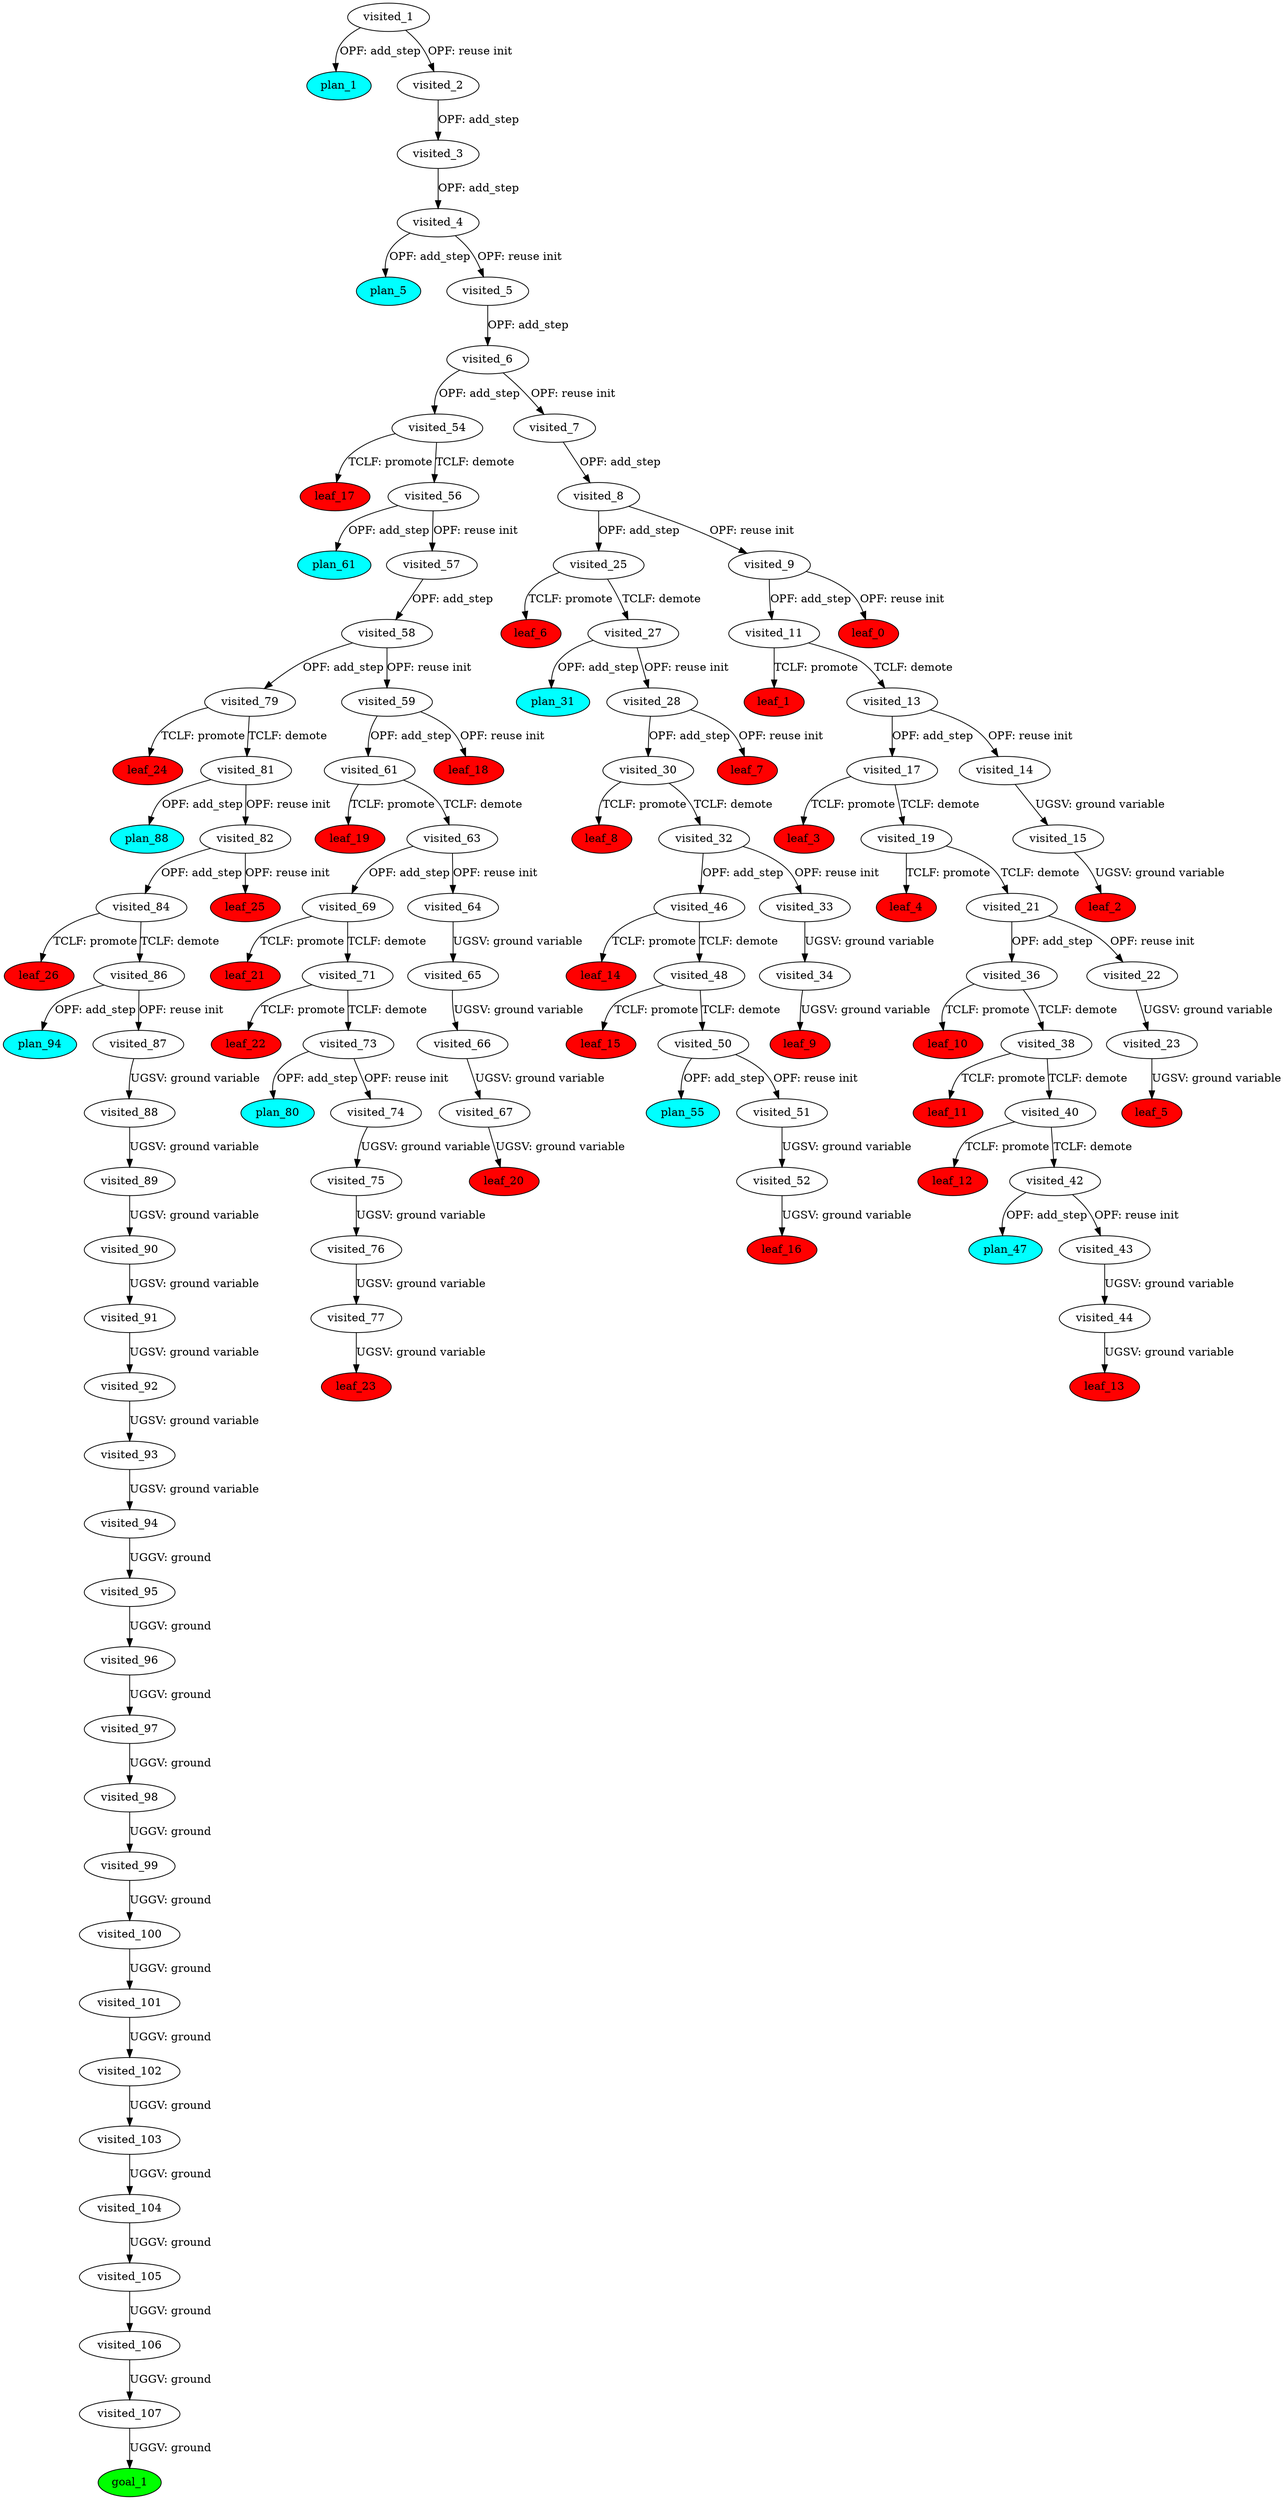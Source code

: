 digraph {
	"f42050e8-3730-bf79-913a-27afa9179e02" [label=plan_0 fillcolor=cyan style=filled]
	"f42050e8-3730-bf79-913a-27afa9179e02" [label=visited_1 fillcolor=white style=filled]
	"bcdc99ef-1485-2949-8bf6-40eaa244496a" [label=plan_1 fillcolor=cyan style=filled]
	"f42050e8-3730-bf79-913a-27afa9179e02" -> "bcdc99ef-1485-2949-8bf6-40eaa244496a" [label="OPF: add_step"]
	"14c08edd-95f9-a545-a315-0039ced7430d" [label=plan_2 fillcolor=cyan style=filled]
	"f42050e8-3730-bf79-913a-27afa9179e02" -> "14c08edd-95f9-a545-a315-0039ced7430d" [label="OPF: reuse init"]
	"14c08edd-95f9-a545-a315-0039ced7430d" [label=visited_2 fillcolor=white style=filled]
	"7b1463c9-30bf-7f5a-b01d-e9361527690a" [label=plan_3 fillcolor=cyan style=filled]
	"14c08edd-95f9-a545-a315-0039ced7430d" -> "7b1463c9-30bf-7f5a-b01d-e9361527690a" [label="OPF: add_step"]
	"7b1463c9-30bf-7f5a-b01d-e9361527690a" [label=visited_3 fillcolor=white style=filled]
	"d0116cb3-8bb7-ecee-15c5-35c928c635ff" [label=plan_4 fillcolor=cyan style=filled]
	"7b1463c9-30bf-7f5a-b01d-e9361527690a" -> "d0116cb3-8bb7-ecee-15c5-35c928c635ff" [label="OPF: add_step"]
	"d0116cb3-8bb7-ecee-15c5-35c928c635ff" [label=visited_4 fillcolor=white style=filled]
	"a2fcab34-5868-ffda-60bd-c6623ee07bb3" [label=plan_5 fillcolor=cyan style=filled]
	"d0116cb3-8bb7-ecee-15c5-35c928c635ff" -> "a2fcab34-5868-ffda-60bd-c6623ee07bb3" [label="OPF: add_step"]
	"0a148b9f-b6db-95fb-8d73-7aa20ab832ea" [label=plan_6 fillcolor=cyan style=filled]
	"d0116cb3-8bb7-ecee-15c5-35c928c635ff" -> "0a148b9f-b6db-95fb-8d73-7aa20ab832ea" [label="OPF: reuse init"]
	"0a148b9f-b6db-95fb-8d73-7aa20ab832ea" [label=visited_5 fillcolor=white style=filled]
	"681f9515-0d93-d08b-7842-cbc6a0011ba6" [label=plan_7 fillcolor=cyan style=filled]
	"0a148b9f-b6db-95fb-8d73-7aa20ab832ea" -> "681f9515-0d93-d08b-7842-cbc6a0011ba6" [label="OPF: add_step"]
	"681f9515-0d93-d08b-7842-cbc6a0011ba6" [label=visited_6 fillcolor=white style=filled]
	"42f8bae4-0145-d3df-bd0e-be4e877f867c" [label=plan_8 fillcolor=cyan style=filled]
	"681f9515-0d93-d08b-7842-cbc6a0011ba6" -> "42f8bae4-0145-d3df-bd0e-be4e877f867c" [label="OPF: add_step"]
	"a52aea24-9248-9bee-858f-ab602bbe35ea" [label=plan_9 fillcolor=cyan style=filled]
	"681f9515-0d93-d08b-7842-cbc6a0011ba6" -> "a52aea24-9248-9bee-858f-ab602bbe35ea" [label="OPF: reuse init"]
	"a52aea24-9248-9bee-858f-ab602bbe35ea" [label=visited_7 fillcolor=white style=filled]
	"4eb818dd-bb05-70e4-aabf-222fab640937" [label=plan_10 fillcolor=cyan style=filled]
	"a52aea24-9248-9bee-858f-ab602bbe35ea" -> "4eb818dd-bb05-70e4-aabf-222fab640937" [label="OPF: add_step"]
	"4eb818dd-bb05-70e4-aabf-222fab640937" [label=visited_8 fillcolor=white style=filled]
	"b89b9722-3aa4-ecd7-c9e5-8ebc673d4de0" [label=plan_11 fillcolor=cyan style=filled]
	"4eb818dd-bb05-70e4-aabf-222fab640937" -> "b89b9722-3aa4-ecd7-c9e5-8ebc673d4de0" [label="OPF: add_step"]
	"d4961e60-2daf-33de-84cc-98eb803f8f00" [label=plan_12 fillcolor=cyan style=filled]
	"4eb818dd-bb05-70e4-aabf-222fab640937" -> "d4961e60-2daf-33de-84cc-98eb803f8f00" [label="OPF: reuse init"]
	"d4961e60-2daf-33de-84cc-98eb803f8f00" [label=visited_9 fillcolor=white style=filled]
	"b9ba04a8-54e0-8a94-4682-ca38fb780253" [label=plan_13 fillcolor=cyan style=filled]
	"d4961e60-2daf-33de-84cc-98eb803f8f00" -> "b9ba04a8-54e0-8a94-4682-ca38fb780253" [label="OPF: add_step"]
	"170e0447-1a28-2f20-ce52-9b862433d80d" [label=plan_14 fillcolor=cyan style=filled]
	"d4961e60-2daf-33de-84cc-98eb803f8f00" -> "170e0447-1a28-2f20-ce52-9b862433d80d" [label="OPF: reuse init"]
	"170e0447-1a28-2f20-ce52-9b862433d80d" [label=visited_10 fillcolor=white style=filled]
	"170e0447-1a28-2f20-ce52-9b862433d80d" [label=leaf_0 fillcolor=red style=filled]
	"b9ba04a8-54e0-8a94-4682-ca38fb780253" [label=visited_11 fillcolor=white style=filled]
	"0c5f606f-8b5c-59ef-1faf-f7a0c991484d" [label=plan_15 fillcolor=cyan style=filled]
	"b9ba04a8-54e0-8a94-4682-ca38fb780253" -> "0c5f606f-8b5c-59ef-1faf-f7a0c991484d" [label="TCLF: promote"]
	"3db87d15-32d8-aff9-f9c0-48829b40bb90" [label=plan_16 fillcolor=cyan style=filled]
	"b9ba04a8-54e0-8a94-4682-ca38fb780253" -> "3db87d15-32d8-aff9-f9c0-48829b40bb90" [label="TCLF: demote"]
	"0c5f606f-8b5c-59ef-1faf-f7a0c991484d" [label=visited_12 fillcolor=white style=filled]
	"0c5f606f-8b5c-59ef-1faf-f7a0c991484d" [label=leaf_1 fillcolor=red style=filled]
	"3db87d15-32d8-aff9-f9c0-48829b40bb90" [label=visited_13 fillcolor=white style=filled]
	"adc4b86d-a180-ee9b-1767-370097e3ab40" [label=plan_17 fillcolor=cyan style=filled]
	"3db87d15-32d8-aff9-f9c0-48829b40bb90" -> "adc4b86d-a180-ee9b-1767-370097e3ab40" [label="OPF: add_step"]
	"e958c745-02bb-657d-0225-51d2e44e923a" [label=plan_18 fillcolor=cyan style=filled]
	"3db87d15-32d8-aff9-f9c0-48829b40bb90" -> "e958c745-02bb-657d-0225-51d2e44e923a" [label="OPF: reuse init"]
	"e958c745-02bb-657d-0225-51d2e44e923a" [label=visited_14 fillcolor=white style=filled]
	"06cd3e3b-d202-6202-356d-98962f50f0fb" [label=plan_19 fillcolor=cyan style=filled]
	"e958c745-02bb-657d-0225-51d2e44e923a" -> "06cd3e3b-d202-6202-356d-98962f50f0fb" [label="UGSV: ground variable"]
	"06cd3e3b-d202-6202-356d-98962f50f0fb" [label=visited_15 fillcolor=white style=filled]
	"6a3eed4f-c754-7e4d-55a7-97311b53b124" [label=plan_20 fillcolor=cyan style=filled]
	"06cd3e3b-d202-6202-356d-98962f50f0fb" -> "6a3eed4f-c754-7e4d-55a7-97311b53b124" [label="UGSV: ground variable"]
	"6a3eed4f-c754-7e4d-55a7-97311b53b124" [label=visited_16 fillcolor=white style=filled]
	"6a3eed4f-c754-7e4d-55a7-97311b53b124" [label=leaf_2 fillcolor=red style=filled]
	"adc4b86d-a180-ee9b-1767-370097e3ab40" [label=visited_17 fillcolor=white style=filled]
	"7f527025-b3ed-3b04-a307-840278e6e25e" [label=plan_21 fillcolor=cyan style=filled]
	"adc4b86d-a180-ee9b-1767-370097e3ab40" -> "7f527025-b3ed-3b04-a307-840278e6e25e" [label="TCLF: promote"]
	"d2b2cf4b-489d-3b8a-bab0-dbe0438e1bb9" [label=plan_22 fillcolor=cyan style=filled]
	"adc4b86d-a180-ee9b-1767-370097e3ab40" -> "d2b2cf4b-489d-3b8a-bab0-dbe0438e1bb9" [label="TCLF: demote"]
	"7f527025-b3ed-3b04-a307-840278e6e25e" [label=visited_18 fillcolor=white style=filled]
	"7f527025-b3ed-3b04-a307-840278e6e25e" [label=leaf_3 fillcolor=red style=filled]
	"d2b2cf4b-489d-3b8a-bab0-dbe0438e1bb9" [label=visited_19 fillcolor=white style=filled]
	"f5dab6fe-1ea4-b89d-9898-2e99fa9fdbb3" [label=plan_23 fillcolor=cyan style=filled]
	"d2b2cf4b-489d-3b8a-bab0-dbe0438e1bb9" -> "f5dab6fe-1ea4-b89d-9898-2e99fa9fdbb3" [label="TCLF: promote"]
	"eaab0629-6a5e-ec28-e86e-8c8db98b06f3" [label=plan_24 fillcolor=cyan style=filled]
	"d2b2cf4b-489d-3b8a-bab0-dbe0438e1bb9" -> "eaab0629-6a5e-ec28-e86e-8c8db98b06f3" [label="TCLF: demote"]
	"f5dab6fe-1ea4-b89d-9898-2e99fa9fdbb3" [label=visited_20 fillcolor=white style=filled]
	"f5dab6fe-1ea4-b89d-9898-2e99fa9fdbb3" [label=leaf_4 fillcolor=red style=filled]
	"eaab0629-6a5e-ec28-e86e-8c8db98b06f3" [label=visited_21 fillcolor=white style=filled]
	"ae1c64c6-9efd-a9e9-e1dd-2f7f00c976e5" [label=plan_25 fillcolor=cyan style=filled]
	"eaab0629-6a5e-ec28-e86e-8c8db98b06f3" -> "ae1c64c6-9efd-a9e9-e1dd-2f7f00c976e5" [label="OPF: add_step"]
	"37309e25-f10c-b4f0-285d-9795b9138441" [label=plan_26 fillcolor=cyan style=filled]
	"eaab0629-6a5e-ec28-e86e-8c8db98b06f3" -> "37309e25-f10c-b4f0-285d-9795b9138441" [label="OPF: reuse init"]
	"37309e25-f10c-b4f0-285d-9795b9138441" [label=visited_22 fillcolor=white style=filled]
	"4667b057-7387-de41-3d79-f8b612d0ff7d" [label=plan_27 fillcolor=cyan style=filled]
	"37309e25-f10c-b4f0-285d-9795b9138441" -> "4667b057-7387-de41-3d79-f8b612d0ff7d" [label="UGSV: ground variable"]
	"4667b057-7387-de41-3d79-f8b612d0ff7d" [label=visited_23 fillcolor=white style=filled]
	"0956f0e5-ef0c-1132-4151-55db179c0a64" [label=plan_28 fillcolor=cyan style=filled]
	"4667b057-7387-de41-3d79-f8b612d0ff7d" -> "0956f0e5-ef0c-1132-4151-55db179c0a64" [label="UGSV: ground variable"]
	"0956f0e5-ef0c-1132-4151-55db179c0a64" [label=visited_24 fillcolor=white style=filled]
	"0956f0e5-ef0c-1132-4151-55db179c0a64" [label=leaf_5 fillcolor=red style=filled]
	"b89b9722-3aa4-ecd7-c9e5-8ebc673d4de0" [label=visited_25 fillcolor=white style=filled]
	"0af87147-bf44-ea67-f0cf-99906841667c" [label=plan_29 fillcolor=cyan style=filled]
	"b89b9722-3aa4-ecd7-c9e5-8ebc673d4de0" -> "0af87147-bf44-ea67-f0cf-99906841667c" [label="TCLF: promote"]
	"0570ea72-a167-00f7-5de8-f62bd45f8e7f" [label=plan_30 fillcolor=cyan style=filled]
	"b89b9722-3aa4-ecd7-c9e5-8ebc673d4de0" -> "0570ea72-a167-00f7-5de8-f62bd45f8e7f" [label="TCLF: demote"]
	"0af87147-bf44-ea67-f0cf-99906841667c" [label=visited_26 fillcolor=white style=filled]
	"0af87147-bf44-ea67-f0cf-99906841667c" [label=leaf_6 fillcolor=red style=filled]
	"0570ea72-a167-00f7-5de8-f62bd45f8e7f" [label=visited_27 fillcolor=white style=filled]
	"3cd68ac3-5665-dd0b-cac2-9f1dc72c3764" [label=plan_31 fillcolor=cyan style=filled]
	"0570ea72-a167-00f7-5de8-f62bd45f8e7f" -> "3cd68ac3-5665-dd0b-cac2-9f1dc72c3764" [label="OPF: add_step"]
	"129b1e2d-74a4-1600-af56-2306276c01fb" [label=plan_32 fillcolor=cyan style=filled]
	"0570ea72-a167-00f7-5de8-f62bd45f8e7f" -> "129b1e2d-74a4-1600-af56-2306276c01fb" [label="OPF: reuse init"]
	"129b1e2d-74a4-1600-af56-2306276c01fb" [label=visited_28 fillcolor=white style=filled]
	"367d9053-bec2-e40d-f0b8-1b2952044e75" [label=plan_33 fillcolor=cyan style=filled]
	"129b1e2d-74a4-1600-af56-2306276c01fb" -> "367d9053-bec2-e40d-f0b8-1b2952044e75" [label="OPF: add_step"]
	"728ac5fd-fc32-964b-871e-8c56cb3738c2" [label=plan_34 fillcolor=cyan style=filled]
	"129b1e2d-74a4-1600-af56-2306276c01fb" -> "728ac5fd-fc32-964b-871e-8c56cb3738c2" [label="OPF: reuse init"]
	"728ac5fd-fc32-964b-871e-8c56cb3738c2" [label=visited_29 fillcolor=white style=filled]
	"728ac5fd-fc32-964b-871e-8c56cb3738c2" [label=leaf_7 fillcolor=red style=filled]
	"367d9053-bec2-e40d-f0b8-1b2952044e75" [label=visited_30 fillcolor=white style=filled]
	"e4cb277f-bc95-a041-8cdf-b034e9a84c51" [label=plan_35 fillcolor=cyan style=filled]
	"367d9053-bec2-e40d-f0b8-1b2952044e75" -> "e4cb277f-bc95-a041-8cdf-b034e9a84c51" [label="TCLF: promote"]
	"0bce8eeb-684f-1e52-22f1-5aad8752d9fb" [label=plan_36 fillcolor=cyan style=filled]
	"367d9053-bec2-e40d-f0b8-1b2952044e75" -> "0bce8eeb-684f-1e52-22f1-5aad8752d9fb" [label="TCLF: demote"]
	"e4cb277f-bc95-a041-8cdf-b034e9a84c51" [label=visited_31 fillcolor=white style=filled]
	"e4cb277f-bc95-a041-8cdf-b034e9a84c51" [label=leaf_8 fillcolor=red style=filled]
	"0bce8eeb-684f-1e52-22f1-5aad8752d9fb" [label=visited_32 fillcolor=white style=filled]
	"5fd24b9a-a527-9af5-3bd6-df9b36430f4d" [label=plan_37 fillcolor=cyan style=filled]
	"0bce8eeb-684f-1e52-22f1-5aad8752d9fb" -> "5fd24b9a-a527-9af5-3bd6-df9b36430f4d" [label="OPF: add_step"]
	"929d778e-9fde-2d5f-c441-c3db6bb57af7" [label=plan_38 fillcolor=cyan style=filled]
	"0bce8eeb-684f-1e52-22f1-5aad8752d9fb" -> "929d778e-9fde-2d5f-c441-c3db6bb57af7" [label="OPF: reuse init"]
	"929d778e-9fde-2d5f-c441-c3db6bb57af7" [label=visited_33 fillcolor=white style=filled]
	"c7d012b0-de9c-cb51-6038-e284ceddadec" [label=plan_39 fillcolor=cyan style=filled]
	"929d778e-9fde-2d5f-c441-c3db6bb57af7" -> "c7d012b0-de9c-cb51-6038-e284ceddadec" [label="UGSV: ground variable"]
	"c7d012b0-de9c-cb51-6038-e284ceddadec" [label=visited_34 fillcolor=white style=filled]
	"99adf607-c26e-3dbd-9acb-0045a449aefa" [label=plan_40 fillcolor=cyan style=filled]
	"c7d012b0-de9c-cb51-6038-e284ceddadec" -> "99adf607-c26e-3dbd-9acb-0045a449aefa" [label="UGSV: ground variable"]
	"99adf607-c26e-3dbd-9acb-0045a449aefa" [label=visited_35 fillcolor=white style=filled]
	"99adf607-c26e-3dbd-9acb-0045a449aefa" [label=leaf_9 fillcolor=red style=filled]
	"ae1c64c6-9efd-a9e9-e1dd-2f7f00c976e5" [label=visited_36 fillcolor=white style=filled]
	"5dbe0139-c895-78d9-8907-19db252a95db" [label=plan_41 fillcolor=cyan style=filled]
	"ae1c64c6-9efd-a9e9-e1dd-2f7f00c976e5" -> "5dbe0139-c895-78d9-8907-19db252a95db" [label="TCLF: promote"]
	"f3b20598-a303-d14f-6254-4d22944baabb" [label=plan_42 fillcolor=cyan style=filled]
	"ae1c64c6-9efd-a9e9-e1dd-2f7f00c976e5" -> "f3b20598-a303-d14f-6254-4d22944baabb" [label="TCLF: demote"]
	"5dbe0139-c895-78d9-8907-19db252a95db" [label=visited_37 fillcolor=white style=filled]
	"5dbe0139-c895-78d9-8907-19db252a95db" [label=leaf_10 fillcolor=red style=filled]
	"f3b20598-a303-d14f-6254-4d22944baabb" [label=visited_38 fillcolor=white style=filled]
	"5492112f-259d-537f-3f8a-16b8919a5591" [label=plan_43 fillcolor=cyan style=filled]
	"f3b20598-a303-d14f-6254-4d22944baabb" -> "5492112f-259d-537f-3f8a-16b8919a5591" [label="TCLF: promote"]
	"05722bc5-4b5e-4a40-1a5a-897790ba1d38" [label=plan_44 fillcolor=cyan style=filled]
	"f3b20598-a303-d14f-6254-4d22944baabb" -> "05722bc5-4b5e-4a40-1a5a-897790ba1d38" [label="TCLF: demote"]
	"5492112f-259d-537f-3f8a-16b8919a5591" [label=visited_39 fillcolor=white style=filled]
	"5492112f-259d-537f-3f8a-16b8919a5591" [label=leaf_11 fillcolor=red style=filled]
	"05722bc5-4b5e-4a40-1a5a-897790ba1d38" [label=visited_40 fillcolor=white style=filled]
	"4f418193-e328-9c3a-801c-bac1c5b56b89" [label=plan_45 fillcolor=cyan style=filled]
	"05722bc5-4b5e-4a40-1a5a-897790ba1d38" -> "4f418193-e328-9c3a-801c-bac1c5b56b89" [label="TCLF: promote"]
	"f99003d8-cad4-13f4-9e68-9a6c91c98ab6" [label=plan_46 fillcolor=cyan style=filled]
	"05722bc5-4b5e-4a40-1a5a-897790ba1d38" -> "f99003d8-cad4-13f4-9e68-9a6c91c98ab6" [label="TCLF: demote"]
	"4f418193-e328-9c3a-801c-bac1c5b56b89" [label=visited_41 fillcolor=white style=filled]
	"4f418193-e328-9c3a-801c-bac1c5b56b89" [label=leaf_12 fillcolor=red style=filled]
	"f99003d8-cad4-13f4-9e68-9a6c91c98ab6" [label=visited_42 fillcolor=white style=filled]
	"2cd4e76d-f40a-b6cf-31c7-8a33db5983d3" [label=plan_47 fillcolor=cyan style=filled]
	"f99003d8-cad4-13f4-9e68-9a6c91c98ab6" -> "2cd4e76d-f40a-b6cf-31c7-8a33db5983d3" [label="OPF: add_step"]
	"4f3b81d6-3745-abe5-bfd0-96b42c85ab3f" [label=plan_48 fillcolor=cyan style=filled]
	"f99003d8-cad4-13f4-9e68-9a6c91c98ab6" -> "4f3b81d6-3745-abe5-bfd0-96b42c85ab3f" [label="OPF: reuse init"]
	"4f3b81d6-3745-abe5-bfd0-96b42c85ab3f" [label=visited_43 fillcolor=white style=filled]
	"386bf5fc-9b52-ba4d-851e-4fe83a6570b5" [label=plan_49 fillcolor=cyan style=filled]
	"4f3b81d6-3745-abe5-bfd0-96b42c85ab3f" -> "386bf5fc-9b52-ba4d-851e-4fe83a6570b5" [label="UGSV: ground variable"]
	"386bf5fc-9b52-ba4d-851e-4fe83a6570b5" [label=visited_44 fillcolor=white style=filled]
	"3e7447a2-a672-d32f-5c9f-0999e869839a" [label=plan_50 fillcolor=cyan style=filled]
	"386bf5fc-9b52-ba4d-851e-4fe83a6570b5" -> "3e7447a2-a672-d32f-5c9f-0999e869839a" [label="UGSV: ground variable"]
	"3e7447a2-a672-d32f-5c9f-0999e869839a" [label=visited_45 fillcolor=white style=filled]
	"3e7447a2-a672-d32f-5c9f-0999e869839a" [label=leaf_13 fillcolor=red style=filled]
	"5fd24b9a-a527-9af5-3bd6-df9b36430f4d" [label=visited_46 fillcolor=white style=filled]
	"fb1eaa6e-d19b-1b23-d602-3639047ad506" [label=plan_51 fillcolor=cyan style=filled]
	"5fd24b9a-a527-9af5-3bd6-df9b36430f4d" -> "fb1eaa6e-d19b-1b23-d602-3639047ad506" [label="TCLF: promote"]
	"e5b23a6d-00c9-578e-d3f8-b32d48e23143" [label=plan_52 fillcolor=cyan style=filled]
	"5fd24b9a-a527-9af5-3bd6-df9b36430f4d" -> "e5b23a6d-00c9-578e-d3f8-b32d48e23143" [label="TCLF: demote"]
	"fb1eaa6e-d19b-1b23-d602-3639047ad506" [label=visited_47 fillcolor=white style=filled]
	"fb1eaa6e-d19b-1b23-d602-3639047ad506" [label=leaf_14 fillcolor=red style=filled]
	"e5b23a6d-00c9-578e-d3f8-b32d48e23143" [label=visited_48 fillcolor=white style=filled]
	"e324f5db-6850-18bf-f5c3-e7f5583d2337" [label=plan_53 fillcolor=cyan style=filled]
	"e5b23a6d-00c9-578e-d3f8-b32d48e23143" -> "e324f5db-6850-18bf-f5c3-e7f5583d2337" [label="TCLF: promote"]
	"247803a1-fb4a-0283-1e28-7c97a9e0917f" [label=plan_54 fillcolor=cyan style=filled]
	"e5b23a6d-00c9-578e-d3f8-b32d48e23143" -> "247803a1-fb4a-0283-1e28-7c97a9e0917f" [label="TCLF: demote"]
	"e324f5db-6850-18bf-f5c3-e7f5583d2337" [label=visited_49 fillcolor=white style=filled]
	"e324f5db-6850-18bf-f5c3-e7f5583d2337" [label=leaf_15 fillcolor=red style=filled]
	"247803a1-fb4a-0283-1e28-7c97a9e0917f" [label=visited_50 fillcolor=white style=filled]
	"9c296b78-90f6-edce-b1f4-e511e6f9c201" [label=plan_55 fillcolor=cyan style=filled]
	"247803a1-fb4a-0283-1e28-7c97a9e0917f" -> "9c296b78-90f6-edce-b1f4-e511e6f9c201" [label="OPF: add_step"]
	"924e48b4-504e-4b66-874c-146ccea6c978" [label=plan_56 fillcolor=cyan style=filled]
	"247803a1-fb4a-0283-1e28-7c97a9e0917f" -> "924e48b4-504e-4b66-874c-146ccea6c978" [label="OPF: reuse init"]
	"924e48b4-504e-4b66-874c-146ccea6c978" [label=visited_51 fillcolor=white style=filled]
	"312997af-d7e3-05d5-407e-85061ec4816d" [label=plan_57 fillcolor=cyan style=filled]
	"924e48b4-504e-4b66-874c-146ccea6c978" -> "312997af-d7e3-05d5-407e-85061ec4816d" [label="UGSV: ground variable"]
	"312997af-d7e3-05d5-407e-85061ec4816d" [label=visited_52 fillcolor=white style=filled]
	"cbd93d47-966d-b02f-3d98-03952621b899" [label=plan_58 fillcolor=cyan style=filled]
	"312997af-d7e3-05d5-407e-85061ec4816d" -> "cbd93d47-966d-b02f-3d98-03952621b899" [label="UGSV: ground variable"]
	"cbd93d47-966d-b02f-3d98-03952621b899" [label=visited_53 fillcolor=white style=filled]
	"cbd93d47-966d-b02f-3d98-03952621b899" [label=leaf_16 fillcolor=red style=filled]
	"42f8bae4-0145-d3df-bd0e-be4e877f867c" [label=visited_54 fillcolor=white style=filled]
	"f58f9bdd-d520-aef5-078a-4dcbdac97c5a" [label=plan_59 fillcolor=cyan style=filled]
	"42f8bae4-0145-d3df-bd0e-be4e877f867c" -> "f58f9bdd-d520-aef5-078a-4dcbdac97c5a" [label="TCLF: promote"]
	"3946ad23-c098-e2b4-7a79-8ed42a0bfd9f" [label=plan_60 fillcolor=cyan style=filled]
	"42f8bae4-0145-d3df-bd0e-be4e877f867c" -> "3946ad23-c098-e2b4-7a79-8ed42a0bfd9f" [label="TCLF: demote"]
	"f58f9bdd-d520-aef5-078a-4dcbdac97c5a" [label=visited_55 fillcolor=white style=filled]
	"f58f9bdd-d520-aef5-078a-4dcbdac97c5a" [label=leaf_17 fillcolor=red style=filled]
	"3946ad23-c098-e2b4-7a79-8ed42a0bfd9f" [label=visited_56 fillcolor=white style=filled]
	"da2a4996-aaef-7529-01aa-db8000401b20" [label=plan_61 fillcolor=cyan style=filled]
	"3946ad23-c098-e2b4-7a79-8ed42a0bfd9f" -> "da2a4996-aaef-7529-01aa-db8000401b20" [label="OPF: add_step"]
	"4b045067-1481-b96b-477c-bc8ca5f604d7" [label=plan_62 fillcolor=cyan style=filled]
	"3946ad23-c098-e2b4-7a79-8ed42a0bfd9f" -> "4b045067-1481-b96b-477c-bc8ca5f604d7" [label="OPF: reuse init"]
	"4b045067-1481-b96b-477c-bc8ca5f604d7" [label=visited_57 fillcolor=white style=filled]
	"db9b318b-12ba-cc10-9b45-caa9a13ea32a" [label=plan_63 fillcolor=cyan style=filled]
	"4b045067-1481-b96b-477c-bc8ca5f604d7" -> "db9b318b-12ba-cc10-9b45-caa9a13ea32a" [label="OPF: add_step"]
	"db9b318b-12ba-cc10-9b45-caa9a13ea32a" [label=visited_58 fillcolor=white style=filled]
	"04fb7e52-5834-75e1-231f-167698a7e77b" [label=plan_64 fillcolor=cyan style=filled]
	"db9b318b-12ba-cc10-9b45-caa9a13ea32a" -> "04fb7e52-5834-75e1-231f-167698a7e77b" [label="OPF: add_step"]
	"2bd6f0fb-ee3c-8687-b704-eced5b9df42d" [label=plan_65 fillcolor=cyan style=filled]
	"db9b318b-12ba-cc10-9b45-caa9a13ea32a" -> "2bd6f0fb-ee3c-8687-b704-eced5b9df42d" [label="OPF: reuse init"]
	"2bd6f0fb-ee3c-8687-b704-eced5b9df42d" [label=visited_59 fillcolor=white style=filled]
	"f605070b-ea73-2391-5840-f42533decf96" [label=plan_66 fillcolor=cyan style=filled]
	"2bd6f0fb-ee3c-8687-b704-eced5b9df42d" -> "f605070b-ea73-2391-5840-f42533decf96" [label="OPF: add_step"]
	"4bf66063-8b91-7e2d-aaf9-ee3ee432d37d" [label=plan_67 fillcolor=cyan style=filled]
	"2bd6f0fb-ee3c-8687-b704-eced5b9df42d" -> "4bf66063-8b91-7e2d-aaf9-ee3ee432d37d" [label="OPF: reuse init"]
	"4bf66063-8b91-7e2d-aaf9-ee3ee432d37d" [label=visited_60 fillcolor=white style=filled]
	"4bf66063-8b91-7e2d-aaf9-ee3ee432d37d" [label=leaf_18 fillcolor=red style=filled]
	"f605070b-ea73-2391-5840-f42533decf96" [label=visited_61 fillcolor=white style=filled]
	"240ed1db-0c3b-add8-52b1-9d01942caa0c" [label=plan_68 fillcolor=cyan style=filled]
	"f605070b-ea73-2391-5840-f42533decf96" -> "240ed1db-0c3b-add8-52b1-9d01942caa0c" [label="TCLF: promote"]
	"82a0f6e9-4b44-aa71-6545-4a72dd372743" [label=plan_69 fillcolor=cyan style=filled]
	"f605070b-ea73-2391-5840-f42533decf96" -> "82a0f6e9-4b44-aa71-6545-4a72dd372743" [label="TCLF: demote"]
	"240ed1db-0c3b-add8-52b1-9d01942caa0c" [label=visited_62 fillcolor=white style=filled]
	"240ed1db-0c3b-add8-52b1-9d01942caa0c" [label=leaf_19 fillcolor=red style=filled]
	"82a0f6e9-4b44-aa71-6545-4a72dd372743" [label=visited_63 fillcolor=white style=filled]
	"18323765-d145-2528-f91b-ad400b022156" [label=plan_70 fillcolor=cyan style=filled]
	"82a0f6e9-4b44-aa71-6545-4a72dd372743" -> "18323765-d145-2528-f91b-ad400b022156" [label="OPF: add_step"]
	"ee3ada8b-84f9-00cb-42d7-57a83181b49e" [label=plan_71 fillcolor=cyan style=filled]
	"82a0f6e9-4b44-aa71-6545-4a72dd372743" -> "ee3ada8b-84f9-00cb-42d7-57a83181b49e" [label="OPF: reuse init"]
	"ee3ada8b-84f9-00cb-42d7-57a83181b49e" [label=visited_64 fillcolor=white style=filled]
	"9290a83a-2bef-4363-6b7c-7396f942fcb2" [label=plan_72 fillcolor=cyan style=filled]
	"ee3ada8b-84f9-00cb-42d7-57a83181b49e" -> "9290a83a-2bef-4363-6b7c-7396f942fcb2" [label="UGSV: ground variable"]
	"9290a83a-2bef-4363-6b7c-7396f942fcb2" [label=visited_65 fillcolor=white style=filled]
	"afd0c396-bb31-caeb-c8ce-14bb7dc63851" [label=plan_73 fillcolor=cyan style=filled]
	"9290a83a-2bef-4363-6b7c-7396f942fcb2" -> "afd0c396-bb31-caeb-c8ce-14bb7dc63851" [label="UGSV: ground variable"]
	"afd0c396-bb31-caeb-c8ce-14bb7dc63851" [label=visited_66 fillcolor=white style=filled]
	"3b4c0646-d38a-9b74-ddd8-6b0e6d0faded" [label=plan_74 fillcolor=cyan style=filled]
	"afd0c396-bb31-caeb-c8ce-14bb7dc63851" -> "3b4c0646-d38a-9b74-ddd8-6b0e6d0faded" [label="UGSV: ground variable"]
	"3b4c0646-d38a-9b74-ddd8-6b0e6d0faded" [label=visited_67 fillcolor=white style=filled]
	"83eab8b5-d91b-8378-1d6f-affbe06bae1f" [label=plan_75 fillcolor=cyan style=filled]
	"3b4c0646-d38a-9b74-ddd8-6b0e6d0faded" -> "83eab8b5-d91b-8378-1d6f-affbe06bae1f" [label="UGSV: ground variable"]
	"83eab8b5-d91b-8378-1d6f-affbe06bae1f" [label=visited_68 fillcolor=white style=filled]
	"83eab8b5-d91b-8378-1d6f-affbe06bae1f" [label=leaf_20 fillcolor=red style=filled]
	"18323765-d145-2528-f91b-ad400b022156" [label=visited_69 fillcolor=white style=filled]
	"7e29d9a1-05dd-ffbf-bd21-0b7df5b350ab" [label=plan_76 fillcolor=cyan style=filled]
	"18323765-d145-2528-f91b-ad400b022156" -> "7e29d9a1-05dd-ffbf-bd21-0b7df5b350ab" [label="TCLF: promote"]
	"8b6acc43-96af-3fcb-b3eb-f780c91d95c7" [label=plan_77 fillcolor=cyan style=filled]
	"18323765-d145-2528-f91b-ad400b022156" -> "8b6acc43-96af-3fcb-b3eb-f780c91d95c7" [label="TCLF: demote"]
	"7e29d9a1-05dd-ffbf-bd21-0b7df5b350ab" [label=visited_70 fillcolor=white style=filled]
	"7e29d9a1-05dd-ffbf-bd21-0b7df5b350ab" [label=leaf_21 fillcolor=red style=filled]
	"8b6acc43-96af-3fcb-b3eb-f780c91d95c7" [label=visited_71 fillcolor=white style=filled]
	"671cae75-6dbe-934e-a2fb-8131b81c5f50" [label=plan_78 fillcolor=cyan style=filled]
	"8b6acc43-96af-3fcb-b3eb-f780c91d95c7" -> "671cae75-6dbe-934e-a2fb-8131b81c5f50" [label="TCLF: promote"]
	"1e767433-fe95-6f4a-ed56-c7c7ae455311" [label=plan_79 fillcolor=cyan style=filled]
	"8b6acc43-96af-3fcb-b3eb-f780c91d95c7" -> "1e767433-fe95-6f4a-ed56-c7c7ae455311" [label="TCLF: demote"]
	"671cae75-6dbe-934e-a2fb-8131b81c5f50" [label=visited_72 fillcolor=white style=filled]
	"671cae75-6dbe-934e-a2fb-8131b81c5f50" [label=leaf_22 fillcolor=red style=filled]
	"1e767433-fe95-6f4a-ed56-c7c7ae455311" [label=visited_73 fillcolor=white style=filled]
	"0fa38669-b33a-82a9-7a73-42fc741d6857" [label=plan_80 fillcolor=cyan style=filled]
	"1e767433-fe95-6f4a-ed56-c7c7ae455311" -> "0fa38669-b33a-82a9-7a73-42fc741d6857" [label="OPF: add_step"]
	"43d10cf2-afce-af1a-1ada-c950efe3155d" [label=plan_81 fillcolor=cyan style=filled]
	"1e767433-fe95-6f4a-ed56-c7c7ae455311" -> "43d10cf2-afce-af1a-1ada-c950efe3155d" [label="OPF: reuse init"]
	"43d10cf2-afce-af1a-1ada-c950efe3155d" [label=visited_74 fillcolor=white style=filled]
	"c524a1be-a6bb-b51c-85d8-acf312a7186c" [label=plan_82 fillcolor=cyan style=filled]
	"43d10cf2-afce-af1a-1ada-c950efe3155d" -> "c524a1be-a6bb-b51c-85d8-acf312a7186c" [label="UGSV: ground variable"]
	"c524a1be-a6bb-b51c-85d8-acf312a7186c" [label=visited_75 fillcolor=white style=filled]
	"915fbbf9-53cf-ff73-2384-bb95921409e1" [label=plan_83 fillcolor=cyan style=filled]
	"c524a1be-a6bb-b51c-85d8-acf312a7186c" -> "915fbbf9-53cf-ff73-2384-bb95921409e1" [label="UGSV: ground variable"]
	"915fbbf9-53cf-ff73-2384-bb95921409e1" [label=visited_76 fillcolor=white style=filled]
	"8eba0d06-0a18-6676-f473-c022981b99f9" [label=plan_84 fillcolor=cyan style=filled]
	"915fbbf9-53cf-ff73-2384-bb95921409e1" -> "8eba0d06-0a18-6676-f473-c022981b99f9" [label="UGSV: ground variable"]
	"8eba0d06-0a18-6676-f473-c022981b99f9" [label=visited_77 fillcolor=white style=filled]
	"9f999133-6e11-edc4-3c37-531544bd8fcd" [label=plan_85 fillcolor=cyan style=filled]
	"8eba0d06-0a18-6676-f473-c022981b99f9" -> "9f999133-6e11-edc4-3c37-531544bd8fcd" [label="UGSV: ground variable"]
	"9f999133-6e11-edc4-3c37-531544bd8fcd" [label=visited_78 fillcolor=white style=filled]
	"9f999133-6e11-edc4-3c37-531544bd8fcd" [label=leaf_23 fillcolor=red style=filled]
	"04fb7e52-5834-75e1-231f-167698a7e77b" [label=visited_79 fillcolor=white style=filled]
	"eb2873e6-e465-aed7-207a-d1d42888c573" [label=plan_86 fillcolor=cyan style=filled]
	"04fb7e52-5834-75e1-231f-167698a7e77b" -> "eb2873e6-e465-aed7-207a-d1d42888c573" [label="TCLF: promote"]
	"cc62f748-54b4-a8a6-d9d2-c70309ac7ba5" [label=plan_87 fillcolor=cyan style=filled]
	"04fb7e52-5834-75e1-231f-167698a7e77b" -> "cc62f748-54b4-a8a6-d9d2-c70309ac7ba5" [label="TCLF: demote"]
	"eb2873e6-e465-aed7-207a-d1d42888c573" [label=visited_80 fillcolor=white style=filled]
	"eb2873e6-e465-aed7-207a-d1d42888c573" [label=leaf_24 fillcolor=red style=filled]
	"cc62f748-54b4-a8a6-d9d2-c70309ac7ba5" [label=visited_81 fillcolor=white style=filled]
	"b1195d16-9aec-319f-f38e-f31f08ae64bb" [label=plan_88 fillcolor=cyan style=filled]
	"cc62f748-54b4-a8a6-d9d2-c70309ac7ba5" -> "b1195d16-9aec-319f-f38e-f31f08ae64bb" [label="OPF: add_step"]
	"ec7448f9-5b60-47b0-1777-676070fff474" [label=plan_89 fillcolor=cyan style=filled]
	"cc62f748-54b4-a8a6-d9d2-c70309ac7ba5" -> "ec7448f9-5b60-47b0-1777-676070fff474" [label="OPF: reuse init"]
	"ec7448f9-5b60-47b0-1777-676070fff474" [label=visited_82 fillcolor=white style=filled]
	"8b418bdf-e52b-9187-3c3b-5ed72dd5b752" [label=plan_90 fillcolor=cyan style=filled]
	"ec7448f9-5b60-47b0-1777-676070fff474" -> "8b418bdf-e52b-9187-3c3b-5ed72dd5b752" [label="OPF: add_step"]
	"fe835c51-7e70-b309-3237-1f1493a971f4" [label=plan_91 fillcolor=cyan style=filled]
	"ec7448f9-5b60-47b0-1777-676070fff474" -> "fe835c51-7e70-b309-3237-1f1493a971f4" [label="OPF: reuse init"]
	"fe835c51-7e70-b309-3237-1f1493a971f4" [label=visited_83 fillcolor=white style=filled]
	"fe835c51-7e70-b309-3237-1f1493a971f4" [label=leaf_25 fillcolor=red style=filled]
	"8b418bdf-e52b-9187-3c3b-5ed72dd5b752" [label=visited_84 fillcolor=white style=filled]
	"2fad3d7e-a4bf-a846-660a-3bdb002ae6c6" [label=plan_92 fillcolor=cyan style=filled]
	"8b418bdf-e52b-9187-3c3b-5ed72dd5b752" -> "2fad3d7e-a4bf-a846-660a-3bdb002ae6c6" [label="TCLF: promote"]
	"3ccb9897-cadb-11c4-a00d-1e18aeadc03f" [label=plan_93 fillcolor=cyan style=filled]
	"8b418bdf-e52b-9187-3c3b-5ed72dd5b752" -> "3ccb9897-cadb-11c4-a00d-1e18aeadc03f" [label="TCLF: demote"]
	"2fad3d7e-a4bf-a846-660a-3bdb002ae6c6" [label=visited_85 fillcolor=white style=filled]
	"2fad3d7e-a4bf-a846-660a-3bdb002ae6c6" [label=leaf_26 fillcolor=red style=filled]
	"3ccb9897-cadb-11c4-a00d-1e18aeadc03f" [label=visited_86 fillcolor=white style=filled]
	"44f2a0db-b20c-651e-0d47-7c015e61df62" [label=plan_94 fillcolor=cyan style=filled]
	"3ccb9897-cadb-11c4-a00d-1e18aeadc03f" -> "44f2a0db-b20c-651e-0d47-7c015e61df62" [label="OPF: add_step"]
	"2212b446-f39e-ab73-a24a-7b893f22cd74" [label=plan_95 fillcolor=cyan style=filled]
	"3ccb9897-cadb-11c4-a00d-1e18aeadc03f" -> "2212b446-f39e-ab73-a24a-7b893f22cd74" [label="OPF: reuse init"]
	"2212b446-f39e-ab73-a24a-7b893f22cd74" [label=visited_87 fillcolor=white style=filled]
	"937838f9-bd46-bb37-885f-3b06aefb886b" [label=plan_96 fillcolor=cyan style=filled]
	"2212b446-f39e-ab73-a24a-7b893f22cd74" -> "937838f9-bd46-bb37-885f-3b06aefb886b" [label="UGSV: ground variable"]
	"937838f9-bd46-bb37-885f-3b06aefb886b" [label=visited_88 fillcolor=white style=filled]
	"ddc55228-38e1-e998-ddca-9cc3d48f16c5" [label=plan_97 fillcolor=cyan style=filled]
	"937838f9-bd46-bb37-885f-3b06aefb886b" -> "ddc55228-38e1-e998-ddca-9cc3d48f16c5" [label="UGSV: ground variable"]
	"ddc55228-38e1-e998-ddca-9cc3d48f16c5" [label=visited_89 fillcolor=white style=filled]
	"ef3dc5a8-9295-8d18-ec7c-44a8e6c9e05e" [label=plan_98 fillcolor=cyan style=filled]
	"ddc55228-38e1-e998-ddca-9cc3d48f16c5" -> "ef3dc5a8-9295-8d18-ec7c-44a8e6c9e05e" [label="UGSV: ground variable"]
	"ef3dc5a8-9295-8d18-ec7c-44a8e6c9e05e" [label=visited_90 fillcolor=white style=filled]
	"ae372e39-af39-6095-1461-1ef142bf18d2" [label=plan_99 fillcolor=cyan style=filled]
	"ef3dc5a8-9295-8d18-ec7c-44a8e6c9e05e" -> "ae372e39-af39-6095-1461-1ef142bf18d2" [label="UGSV: ground variable"]
	"ae372e39-af39-6095-1461-1ef142bf18d2" [label=visited_91 fillcolor=white style=filled]
	"e9f8e115-2d8a-c2cc-7bb9-bc20eea21c48" [label=plan_100 fillcolor=cyan style=filled]
	"ae372e39-af39-6095-1461-1ef142bf18d2" -> "e9f8e115-2d8a-c2cc-7bb9-bc20eea21c48" [label="UGSV: ground variable"]
	"e9f8e115-2d8a-c2cc-7bb9-bc20eea21c48" [label=visited_92 fillcolor=white style=filled]
	"6755b2d4-2bfe-d52a-9350-46f4f7f80118" [label=plan_101 fillcolor=cyan style=filled]
	"e9f8e115-2d8a-c2cc-7bb9-bc20eea21c48" -> "6755b2d4-2bfe-d52a-9350-46f4f7f80118" [label="UGSV: ground variable"]
	"6755b2d4-2bfe-d52a-9350-46f4f7f80118" [label=visited_93 fillcolor=white style=filled]
	"879d19c3-57e4-267e-38e6-b704b1d12755" [label=plan_102 fillcolor=cyan style=filled]
	"6755b2d4-2bfe-d52a-9350-46f4f7f80118" -> "879d19c3-57e4-267e-38e6-b704b1d12755" [label="UGSV: ground variable"]
	"879d19c3-57e4-267e-38e6-b704b1d12755" [label=visited_94 fillcolor=white style=filled]
	"5ebbb87b-afba-5ddc-c81c-597a9ba1cbe2" [label=plan_103 fillcolor=cyan style=filled]
	"879d19c3-57e4-267e-38e6-b704b1d12755" -> "5ebbb87b-afba-5ddc-c81c-597a9ba1cbe2" [label="UGGV: ground"]
	"5ebbb87b-afba-5ddc-c81c-597a9ba1cbe2" [label=visited_95 fillcolor=white style=filled]
	"fdce4f12-dc46-76c7-393a-cfff1a2b2339" [label=plan_104 fillcolor=cyan style=filled]
	"5ebbb87b-afba-5ddc-c81c-597a9ba1cbe2" -> "fdce4f12-dc46-76c7-393a-cfff1a2b2339" [label="UGGV: ground"]
	"fdce4f12-dc46-76c7-393a-cfff1a2b2339" [label=visited_96 fillcolor=white style=filled]
	"8f57cd9e-1b30-9e97-8125-aedbf0884735" [label=plan_105 fillcolor=cyan style=filled]
	"fdce4f12-dc46-76c7-393a-cfff1a2b2339" -> "8f57cd9e-1b30-9e97-8125-aedbf0884735" [label="UGGV: ground"]
	"8f57cd9e-1b30-9e97-8125-aedbf0884735" [label=visited_97 fillcolor=white style=filled]
	"5da55873-5e85-f364-6426-f2e5b5eae220" [label=plan_106 fillcolor=cyan style=filled]
	"8f57cd9e-1b30-9e97-8125-aedbf0884735" -> "5da55873-5e85-f364-6426-f2e5b5eae220" [label="UGGV: ground"]
	"5da55873-5e85-f364-6426-f2e5b5eae220" [label=visited_98 fillcolor=white style=filled]
	"7d5887a5-a554-8394-f39d-ea6f06919b1d" [label=plan_107 fillcolor=cyan style=filled]
	"5da55873-5e85-f364-6426-f2e5b5eae220" -> "7d5887a5-a554-8394-f39d-ea6f06919b1d" [label="UGGV: ground"]
	"7d5887a5-a554-8394-f39d-ea6f06919b1d" [label=visited_99 fillcolor=white style=filled]
	"62e32fa7-f4cd-6362-434a-184284d8ec6a" [label=plan_108 fillcolor=cyan style=filled]
	"7d5887a5-a554-8394-f39d-ea6f06919b1d" -> "62e32fa7-f4cd-6362-434a-184284d8ec6a" [label="UGGV: ground"]
	"62e32fa7-f4cd-6362-434a-184284d8ec6a" [label=visited_100 fillcolor=white style=filled]
	"530a542a-8f05-f94e-d9a1-9ca8f3177bab" [label=plan_109 fillcolor=cyan style=filled]
	"62e32fa7-f4cd-6362-434a-184284d8ec6a" -> "530a542a-8f05-f94e-d9a1-9ca8f3177bab" [label="UGGV: ground"]
	"530a542a-8f05-f94e-d9a1-9ca8f3177bab" [label=visited_101 fillcolor=white style=filled]
	"c1886c58-5208-72d3-9c21-592004007c5d" [label=plan_110 fillcolor=cyan style=filled]
	"530a542a-8f05-f94e-d9a1-9ca8f3177bab" -> "c1886c58-5208-72d3-9c21-592004007c5d" [label="UGGV: ground"]
	"c1886c58-5208-72d3-9c21-592004007c5d" [label=visited_102 fillcolor=white style=filled]
	"498ccdd7-ae1b-3c1a-c5e3-8a4e7cde6371" [label=plan_111 fillcolor=cyan style=filled]
	"c1886c58-5208-72d3-9c21-592004007c5d" -> "498ccdd7-ae1b-3c1a-c5e3-8a4e7cde6371" [label="UGGV: ground"]
	"498ccdd7-ae1b-3c1a-c5e3-8a4e7cde6371" [label=visited_103 fillcolor=white style=filled]
	"01f239e4-3965-9c7a-42ff-3b13d32a27d1" [label=plan_112 fillcolor=cyan style=filled]
	"498ccdd7-ae1b-3c1a-c5e3-8a4e7cde6371" -> "01f239e4-3965-9c7a-42ff-3b13d32a27d1" [label="UGGV: ground"]
	"01f239e4-3965-9c7a-42ff-3b13d32a27d1" [label=visited_104 fillcolor=white style=filled]
	"9f88be6e-a0cc-faff-4e7e-9ac831b4709c" [label=plan_113 fillcolor=cyan style=filled]
	"01f239e4-3965-9c7a-42ff-3b13d32a27d1" -> "9f88be6e-a0cc-faff-4e7e-9ac831b4709c" [label="UGGV: ground"]
	"9f88be6e-a0cc-faff-4e7e-9ac831b4709c" [label=visited_105 fillcolor=white style=filled]
	"e4d479e7-ace8-c3d1-e0b4-3a731eb6dd1c" [label=plan_114 fillcolor=cyan style=filled]
	"9f88be6e-a0cc-faff-4e7e-9ac831b4709c" -> "e4d479e7-ace8-c3d1-e0b4-3a731eb6dd1c" [label="UGGV: ground"]
	"e4d479e7-ace8-c3d1-e0b4-3a731eb6dd1c" [label=visited_106 fillcolor=white style=filled]
	"13131048-93b3-f363-d307-32958326c2dd" [label=plan_115 fillcolor=cyan style=filled]
	"e4d479e7-ace8-c3d1-e0b4-3a731eb6dd1c" -> "13131048-93b3-f363-d307-32958326c2dd" [label="UGGV: ground"]
	"13131048-93b3-f363-d307-32958326c2dd" [label=visited_107 fillcolor=white style=filled]
	"e9f410c9-1cfa-78a2-d517-fa40ed233795" [label=plan_116 fillcolor=cyan style=filled]
	"13131048-93b3-f363-d307-32958326c2dd" -> "e9f410c9-1cfa-78a2-d517-fa40ed233795" [label="UGGV: ground"]
	"e9f410c9-1cfa-78a2-d517-fa40ed233795" [label=visited_108 fillcolor=white style=filled]
	"e9f410c9-1cfa-78a2-d517-fa40ed233795" [label=goal_1 fillcolor=green style=filled]
}

